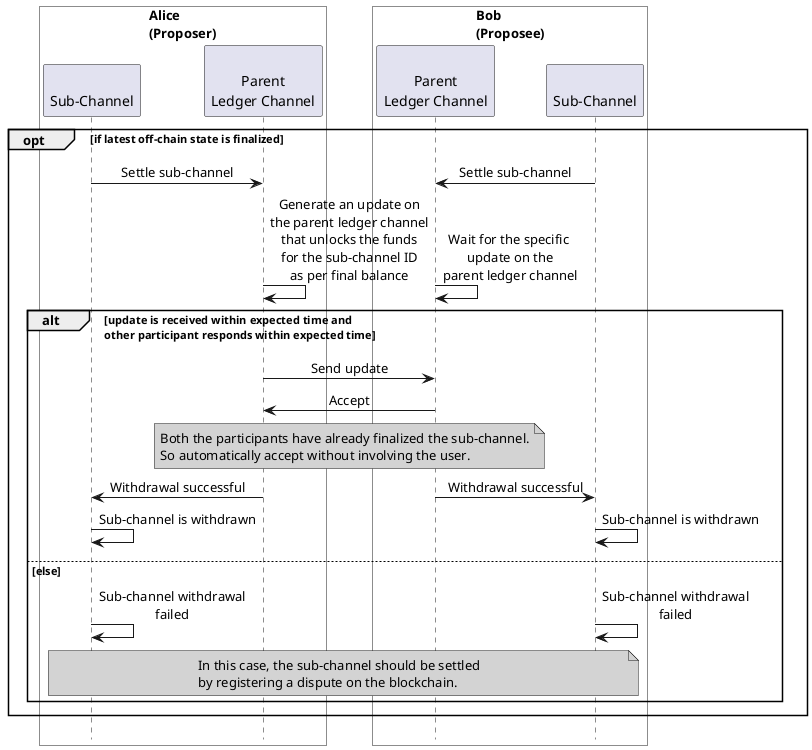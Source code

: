 ' SPDX-FileCopyrightText: 2021 Hyperledger
' SPDX-License-Identifier: CC-BY-4.0

@startuml settle_withdraw_sub
!pragma teoz true
hide footbox
skinparam SequenceMessageAlign center

box "Alice\n(Proposer)" #transparent
participant "\nSub-Channel" as alice
participant "\nParent\nLedger Channel" as alice_parent
end box
box "Bob\n(Proposee)" #transparent
participant "\nParent\nLedger Channel" as bob_parent
participant "\nSub-Channel" as bob
end box

opt if latest off-chain state is finalized
alice -> alice_parent: Settle sub-channel
&bob -> bob_parent: Settle sub-channel

alice_parent -> alice_parent: Generate an update on\nthe parent ledger channel\nthat unlocks the funds\nfor the sub-channel ID\nas per final balance
&bob_parent -> bob_parent: Wait for the specific \nupdate on the\nparent ledger channel

alt update is received within expected time and\nother participant responds within expected time
alice_parent -> bob_parent: Send update
alice_parent <- bob_parent: Accept

note over alice_parent, bob_parent #LightGray
Both the participants have already finalized the sub-channel.
So automatically accept without involving the user.
end note

alice <- alice_parent: Withdrawal successful
&bob_parent -> bob: Withdrawal successful

alice -> alice: Sub-channel is withdrawn
&bob -> bob: Sub-channel is withdrawn

else else
alice -> alice: Sub-channel withdrawal\nfailed
&bob -> bob: Sub-channel withdrawal\nfailed
note over alice, bob #LightGray
In this case, the sub-channel should be settled
by registering a dispute on the blockchain.
end note
end
end

@enduml
